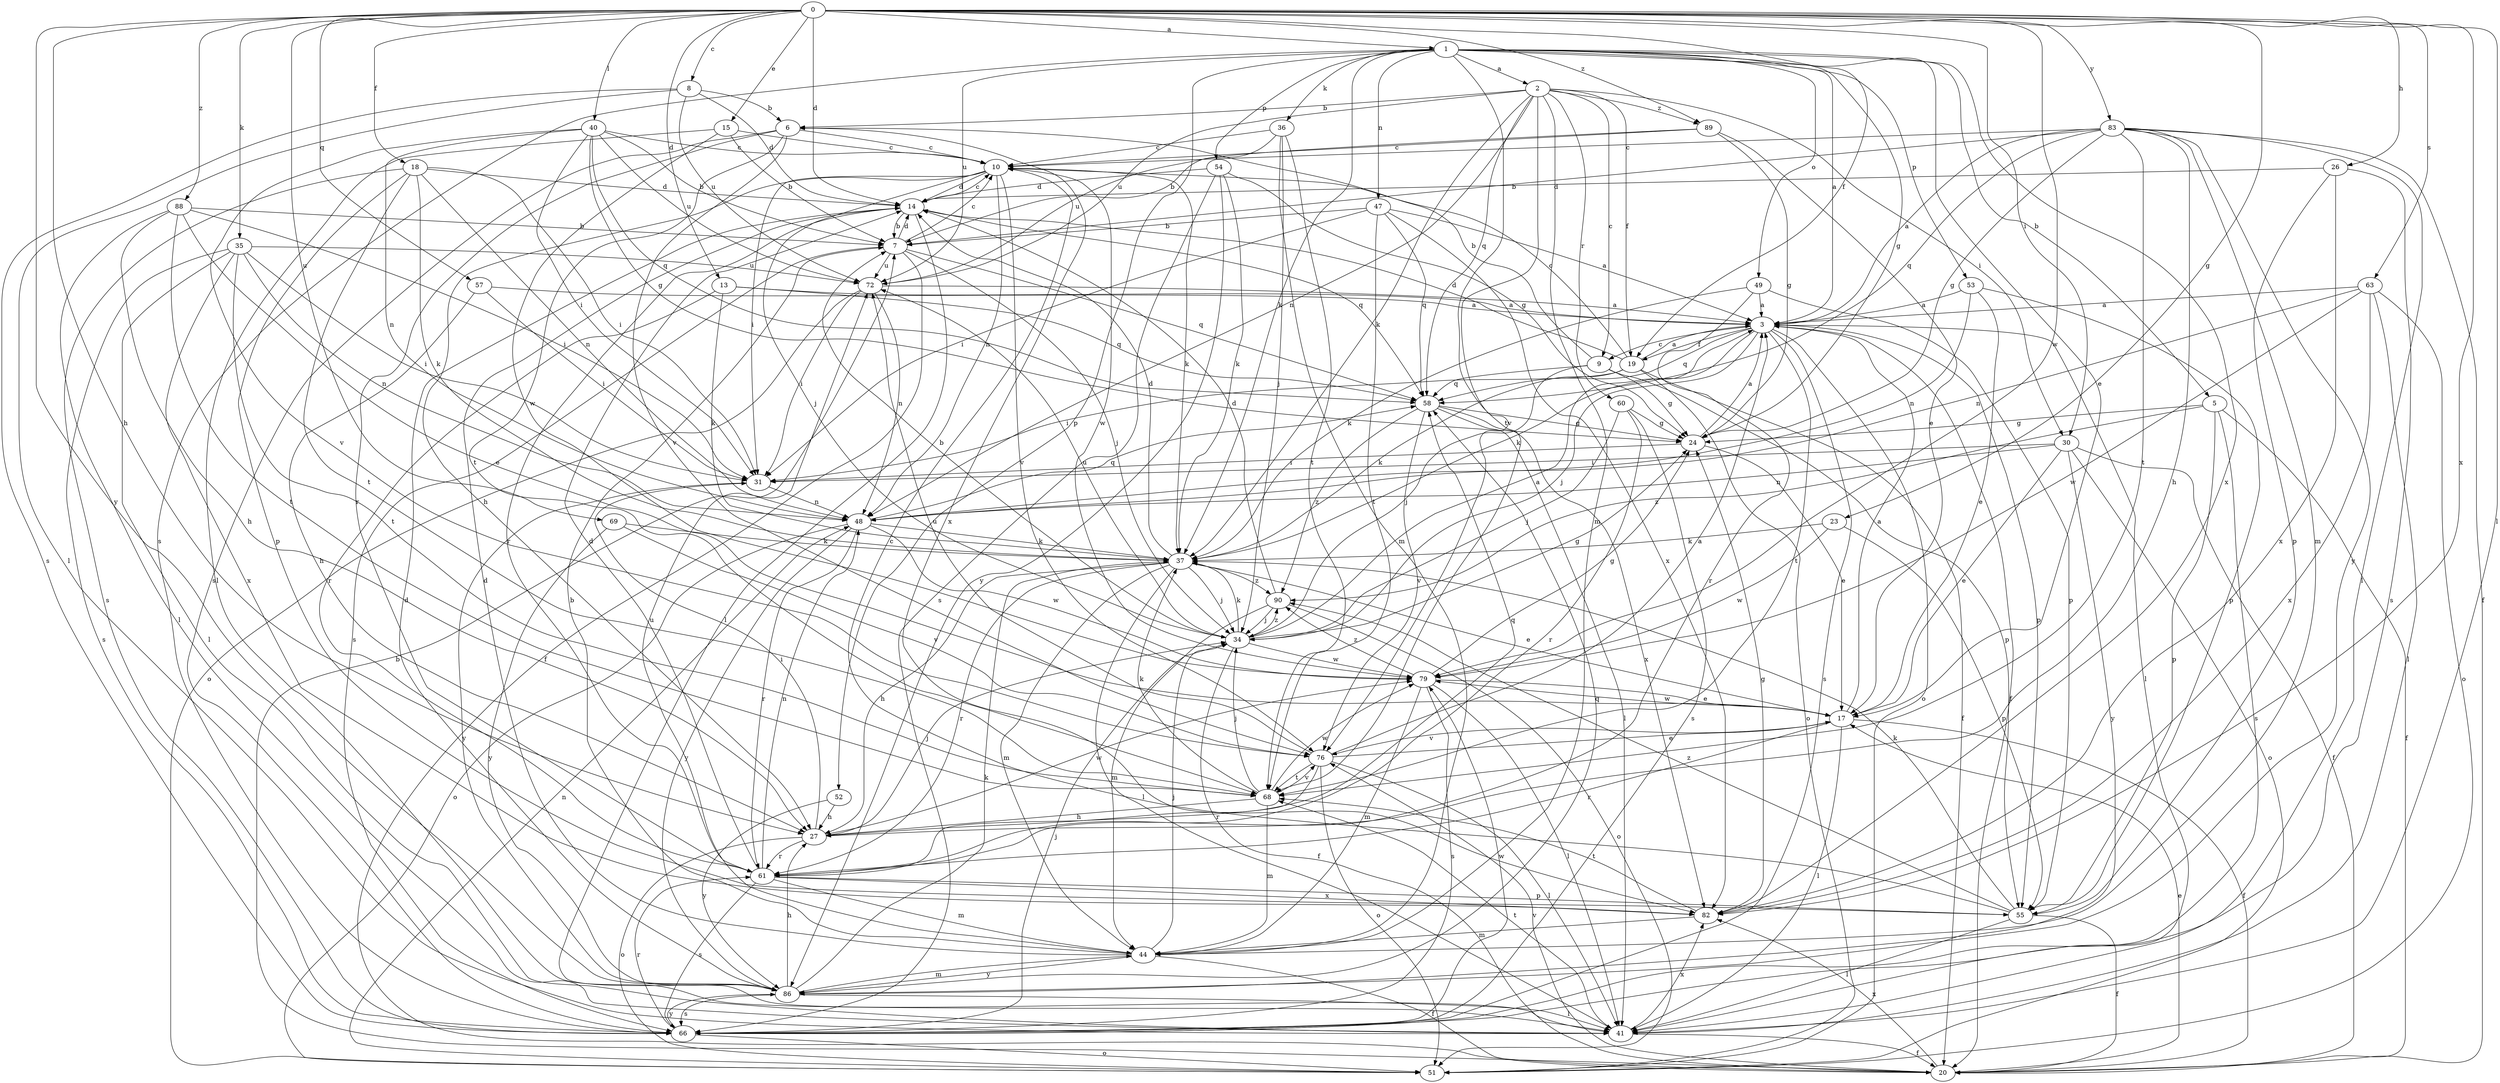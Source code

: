 strict digraph  {
0;
1;
2;
3;
5;
6;
7;
8;
9;
10;
13;
14;
15;
17;
18;
19;
20;
23;
24;
26;
27;
30;
31;
34;
35;
36;
37;
40;
41;
44;
47;
48;
49;
51;
52;
53;
54;
55;
57;
58;
60;
61;
63;
66;
68;
69;
72;
76;
79;
82;
83;
86;
88;
89;
90;
0 -> 1  [label=a];
0 -> 8  [label=c];
0 -> 13  [label=d];
0 -> 14  [label=d];
0 -> 15  [label=e];
0 -> 18  [label=f];
0 -> 19  [label=f];
0 -> 23  [label=g];
0 -> 26  [label=h];
0 -> 27  [label=h];
0 -> 30  [label=i];
0 -> 35  [label=k];
0 -> 40  [label=l];
0 -> 41  [label=l];
0 -> 57  [label=q];
0 -> 63  [label=s];
0 -> 69  [label=u];
0 -> 79  [label=w];
0 -> 82  [label=x];
0 -> 83  [label=y];
0 -> 86  [label=y];
0 -> 88  [label=z];
0 -> 89  [label=z];
1 -> 2  [label=a];
1 -> 3  [label=a];
1 -> 5  [label=b];
1 -> 17  [label=e];
1 -> 24  [label=g];
1 -> 36  [label=k];
1 -> 37  [label=k];
1 -> 47  [label=n];
1 -> 49  [label=o];
1 -> 52  [label=p];
1 -> 53  [label=p];
1 -> 54  [label=p];
1 -> 66  [label=s];
1 -> 68  [label=t];
1 -> 72  [label=u];
1 -> 82  [label=x];
2 -> 6  [label=b];
2 -> 9  [label=c];
2 -> 19  [label=f];
2 -> 30  [label=i];
2 -> 37  [label=k];
2 -> 44  [label=m];
2 -> 48  [label=n];
2 -> 58  [label=q];
2 -> 60  [label=r];
2 -> 72  [label=u];
2 -> 76  [label=v];
2 -> 89  [label=z];
3 -> 9  [label=c];
3 -> 19  [label=f];
3 -> 20  [label=f];
3 -> 34  [label=j];
3 -> 37  [label=k];
3 -> 41  [label=l];
3 -> 51  [label=o];
3 -> 55  [label=p];
3 -> 58  [label=q];
3 -> 66  [label=s];
3 -> 68  [label=t];
5 -> 20  [label=f];
5 -> 24  [label=g];
5 -> 55  [label=p];
5 -> 66  [label=s];
5 -> 90  [label=z];
6 -> 10  [label=c];
6 -> 61  [label=r];
6 -> 66  [label=s];
6 -> 68  [label=t];
6 -> 76  [label=v];
6 -> 82  [label=x];
7 -> 10  [label=c];
7 -> 14  [label=d];
7 -> 20  [label=f];
7 -> 34  [label=j];
7 -> 58  [label=q];
7 -> 66  [label=s];
7 -> 72  [label=u];
8 -> 6  [label=b];
8 -> 14  [label=d];
8 -> 41  [label=l];
8 -> 66  [label=s];
8 -> 72  [label=u];
9 -> 6  [label=b];
9 -> 24  [label=g];
9 -> 34  [label=j];
9 -> 55  [label=p];
9 -> 58  [label=q];
10 -> 14  [label=d];
10 -> 27  [label=h];
10 -> 31  [label=i];
10 -> 34  [label=j];
10 -> 37  [label=k];
10 -> 48  [label=n];
10 -> 76  [label=v];
10 -> 79  [label=w];
13 -> 3  [label=a];
13 -> 37  [label=k];
13 -> 58  [label=q];
13 -> 61  [label=r];
14 -> 7  [label=b];
14 -> 10  [label=c];
14 -> 41  [label=l];
14 -> 58  [label=q];
14 -> 61  [label=r];
15 -> 7  [label=b];
15 -> 10  [label=c];
15 -> 41  [label=l];
15 -> 79  [label=w];
17 -> 3  [label=a];
17 -> 20  [label=f];
17 -> 41  [label=l];
17 -> 61  [label=r];
17 -> 76  [label=v];
17 -> 79  [label=w];
18 -> 14  [label=d];
18 -> 31  [label=i];
18 -> 37  [label=k];
18 -> 48  [label=n];
18 -> 55  [label=p];
18 -> 66  [label=s];
18 -> 68  [label=t];
19 -> 3  [label=a];
19 -> 10  [label=c];
19 -> 14  [label=d];
19 -> 20  [label=f];
19 -> 31  [label=i];
19 -> 37  [label=k];
19 -> 51  [label=o];
20 -> 7  [label=b];
20 -> 17  [label=e];
20 -> 76  [label=v];
20 -> 82  [label=x];
23 -> 37  [label=k];
23 -> 55  [label=p];
23 -> 79  [label=w];
24 -> 3  [label=a];
24 -> 17  [label=e];
24 -> 31  [label=i];
26 -> 14  [label=d];
26 -> 55  [label=p];
26 -> 66  [label=s];
26 -> 82  [label=x];
27 -> 31  [label=i];
27 -> 34  [label=j];
27 -> 51  [label=o];
27 -> 58  [label=q];
27 -> 61  [label=r];
27 -> 79  [label=w];
30 -> 17  [label=e];
30 -> 20  [label=f];
30 -> 31  [label=i];
30 -> 48  [label=n];
30 -> 51  [label=o];
30 -> 86  [label=y];
31 -> 48  [label=n];
31 -> 86  [label=y];
34 -> 3  [label=a];
34 -> 7  [label=b];
34 -> 20  [label=f];
34 -> 24  [label=g];
34 -> 37  [label=k];
34 -> 72  [label=u];
34 -> 79  [label=w];
34 -> 90  [label=z];
35 -> 31  [label=i];
35 -> 41  [label=l];
35 -> 48  [label=n];
35 -> 66  [label=s];
35 -> 68  [label=t];
35 -> 72  [label=u];
35 -> 82  [label=x];
36 -> 10  [label=c];
36 -> 34  [label=j];
36 -> 44  [label=m];
36 -> 68  [label=t];
36 -> 72  [label=u];
37 -> 14  [label=d];
37 -> 17  [label=e];
37 -> 27  [label=h];
37 -> 34  [label=j];
37 -> 41  [label=l];
37 -> 44  [label=m];
37 -> 61  [label=r];
37 -> 90  [label=z];
40 -> 7  [label=b];
40 -> 10  [label=c];
40 -> 24  [label=g];
40 -> 31  [label=i];
40 -> 48  [label=n];
40 -> 58  [label=q];
40 -> 72  [label=u];
40 -> 76  [label=v];
41 -> 20  [label=f];
41 -> 68  [label=t];
41 -> 82  [label=x];
44 -> 7  [label=b];
44 -> 14  [label=d];
44 -> 20  [label=f];
44 -> 34  [label=j];
44 -> 72  [label=u];
44 -> 86  [label=y];
47 -> 3  [label=a];
47 -> 7  [label=b];
47 -> 31  [label=i];
47 -> 58  [label=q];
47 -> 68  [label=t];
47 -> 82  [label=x];
48 -> 37  [label=k];
48 -> 51  [label=o];
48 -> 58  [label=q];
48 -> 61  [label=r];
48 -> 79  [label=w];
48 -> 86  [label=y];
49 -> 3  [label=a];
49 -> 37  [label=k];
49 -> 55  [label=p];
49 -> 61  [label=r];
51 -> 48  [label=n];
52 -> 27  [label=h];
52 -> 86  [label=y];
53 -> 3  [label=a];
53 -> 17  [label=e];
53 -> 48  [label=n];
53 -> 55  [label=p];
54 -> 14  [label=d];
54 -> 24  [label=g];
54 -> 37  [label=k];
54 -> 66  [label=s];
54 -> 86  [label=y];
55 -> 10  [label=c];
55 -> 20  [label=f];
55 -> 37  [label=k];
55 -> 41  [label=l];
55 -> 90  [label=z];
57 -> 3  [label=a];
57 -> 27  [label=h];
57 -> 31  [label=i];
58 -> 24  [label=g];
58 -> 41  [label=l];
58 -> 76  [label=v];
58 -> 82  [label=x];
58 -> 90  [label=z];
60 -> 24  [label=g];
60 -> 34  [label=j];
60 -> 61  [label=r];
60 -> 66  [label=s];
61 -> 14  [label=d];
61 -> 44  [label=m];
61 -> 48  [label=n];
61 -> 55  [label=p];
61 -> 66  [label=s];
61 -> 82  [label=x];
63 -> 3  [label=a];
63 -> 41  [label=l];
63 -> 48  [label=n];
63 -> 51  [label=o];
63 -> 79  [label=w];
63 -> 82  [label=x];
66 -> 34  [label=j];
66 -> 51  [label=o];
66 -> 61  [label=r];
66 -> 79  [label=w];
66 -> 86  [label=y];
68 -> 27  [label=h];
68 -> 34  [label=j];
68 -> 37  [label=k];
68 -> 44  [label=m];
68 -> 76  [label=v];
68 -> 79  [label=w];
69 -> 37  [label=k];
69 -> 76  [label=v];
69 -> 86  [label=y];
72 -> 3  [label=a];
72 -> 31  [label=i];
72 -> 48  [label=n];
72 -> 51  [label=o];
76 -> 3  [label=a];
76 -> 17  [label=e];
76 -> 41  [label=l];
76 -> 51  [label=o];
76 -> 61  [label=r];
76 -> 68  [label=t];
76 -> 72  [label=u];
79 -> 17  [label=e];
79 -> 24  [label=g];
79 -> 41  [label=l];
79 -> 44  [label=m];
79 -> 66  [label=s];
79 -> 90  [label=z];
82 -> 24  [label=g];
82 -> 44  [label=m];
82 -> 68  [label=t];
83 -> 3  [label=a];
83 -> 7  [label=b];
83 -> 10  [label=c];
83 -> 20  [label=f];
83 -> 24  [label=g];
83 -> 27  [label=h];
83 -> 41  [label=l];
83 -> 44  [label=m];
83 -> 58  [label=q];
83 -> 68  [label=t];
83 -> 86  [label=y];
86 -> 14  [label=d];
86 -> 27  [label=h];
86 -> 37  [label=k];
86 -> 41  [label=l];
86 -> 44  [label=m];
86 -> 58  [label=q];
86 -> 66  [label=s];
88 -> 7  [label=b];
88 -> 17  [label=e];
88 -> 27  [label=h];
88 -> 31  [label=i];
88 -> 41  [label=l];
88 -> 68  [label=t];
89 -> 7  [label=b];
89 -> 10  [label=c];
89 -> 17  [label=e];
89 -> 24  [label=g];
90 -> 14  [label=d];
90 -> 34  [label=j];
90 -> 44  [label=m];
90 -> 51  [label=o];
}

